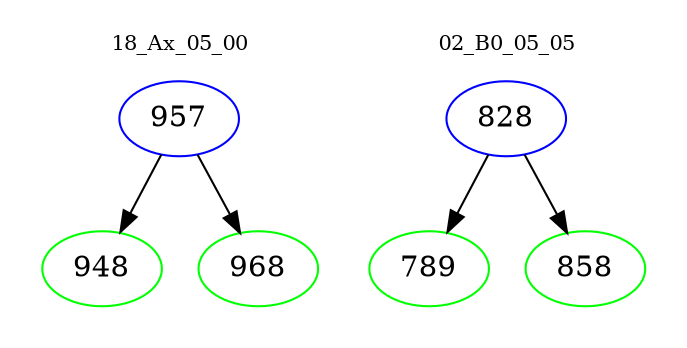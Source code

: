 digraph{
subgraph cluster_0 {
color = white
label = "18_Ax_05_00";
fontsize=10;
T0_957 [label="957", color="blue"]
T0_957 -> T0_948 [color="black"]
T0_948 [label="948", color="green"]
T0_957 -> T0_968 [color="black"]
T0_968 [label="968", color="green"]
}
subgraph cluster_1 {
color = white
label = "02_B0_05_05";
fontsize=10;
T1_828 [label="828", color="blue"]
T1_828 -> T1_789 [color="black"]
T1_789 [label="789", color="green"]
T1_828 -> T1_858 [color="black"]
T1_858 [label="858", color="green"]
}
}
